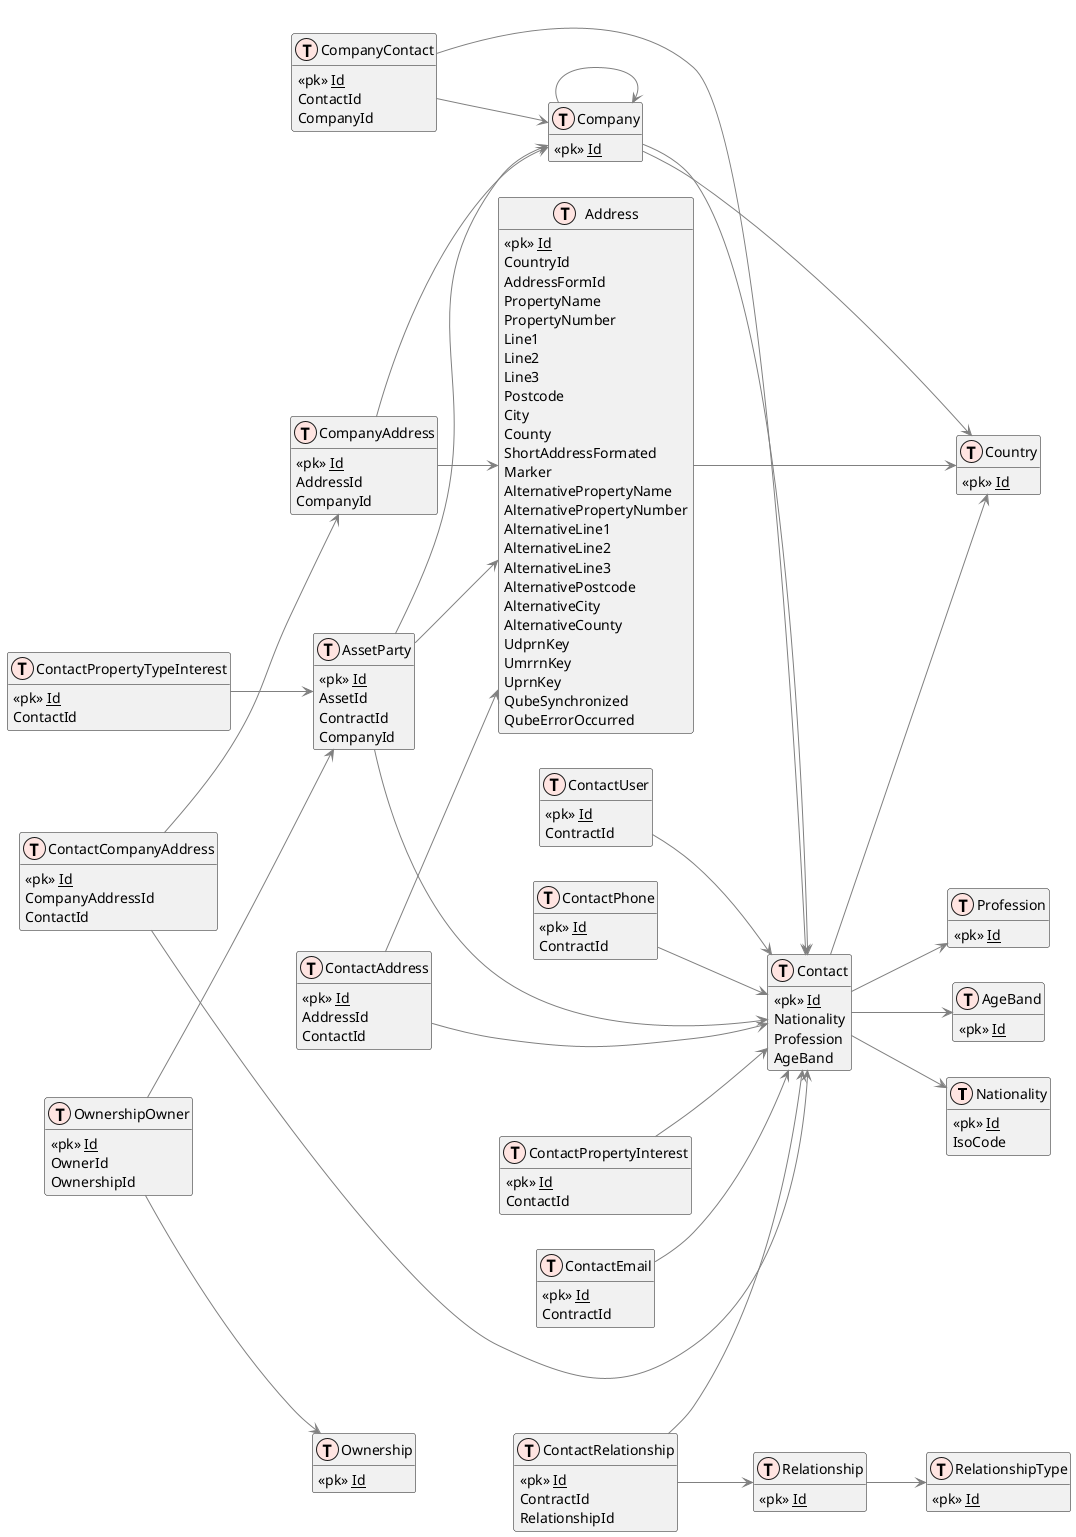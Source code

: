 @startuml ContactDb

left to right direction

!define table(x) class x << (T,mistyrose) >>   
!define view(x) class x << (V,lightblue) >>   
!define table(x) class x << (T,mistyrose) >>  
!define tr(x) class x << (R,red) >>  
!define tf(x) class x << (F,darkorange) >>   
!define af(x) class x << (F,white) >>   
!define fn(x) class x << (F,plum) >>   
!define fs(x) class x << (F,tan) >>   
!define ft(x) class x << (F,wheat) >>   
!define if(x) class x << (F,gaisboro) >>   
!define p(x) class x << (P,indianred) >>   
!define pc(x) class x << (P,lemonshiffon) >>   
!define x(x) class x << (P,linen) >>     
!define primary_key(x) <<pk>> <u>x</u>
!define foreign_key(x) <<fk>> <b>x</b>
!define link( k, y) k }--||  y
hide methods   
hide stereotypes  
skinparam classarrowcolor gray  

table(Nationality)
{
    primary_key(Id)
    IsoCode
}

table(Profession)
{
    primary_key(Id)
}

table(AgeBand)  
{
    primary_key(Id)
}

table(Contact)
{
    primary_key(Id)
    Nationality
    Profession
    AgeBand
}

table(Company)
{
    primary_key(Id)
}

table(Country)
{
    primary_key(Id)
}

table(CompanyContact)
{
    primary_key(Id)
    ContactId
    CompanyId
}

table(Address)
{
    primary_key(Id)
    CountryId
    AddressFormId
    PropertyName
    PropertyNumber
    Line1
    Line2
    Line3
    Postcode
    City
    County
    ShortAddressFormated
    Marker
    AlternativePropertyName
    AlternativePropertyNumber
    AlternativeLine1
    AlternativeLine2
    AlternativeLine3
    AlternativePostcode
    AlternativeCity
    AlternativeCounty
    UdprnKey
    UmrrnKey
    UprnKey
    QubeSynchronized
    QubeErrorOccurred
}

table(CompanyAddress)
{
    primary_key(Id)
    AddressId
    CompanyId
}

table(ContactCompanyAddress)
{
    primary_key(Id)
    CompanyAddressId
    ContactId
}

table(ContactAddress)
{
    primary_key(Id)
    AddressId
    ContactId
}

table(ContactPropertyInterest)
{
    primary_key(Id)
    ContactId
}

table(ContactPropertyTypeInterest)
{
    primary_key(Id)
    ContactId
}

table(AssetParty)
{
    primary_key(Id)
    AssetId
    ContractId
    CompanyId
}

table(OwnershipOwner)
{
    primary_key(Id)
    OwnerId
    OwnershipId
}

table(Ownership)
{
    primary_key(Id)
}

table(RelationshipType)
{
    primary_key(Id)
}
table(Relationship)
{
    primary_key(Id)
}
table(ContactRelationship)
{
    primary_key(Id)
    ContractId
    RelationshipId
}

table(ContactEmail)
{
    primary_key(Id)
    ContractId
}

table(ContactUser)
{
    primary_key(Id)
    ContractId
}

table(ContactPhone)
{
    primary_key(Id)
    ContractId
}

Contact --> Nationality
Contact --> Profession
Contact --> AgeBand
Contact --> Country
CompanyContact --> Contact
CompanyContact --> Company
Company --> Company
Company --> Contact
Company --> Country
Address --> Country
CompanyAddress --> Address
CompanyAddress --> Company
ContactCompanyAddress --> Contact
ContactCompanyAddress --> CompanyAddress
ContactAddress -->  Contact
ContactAddress --> Address
ContactPropertyTypeInterest --> AssetParty
ContactPropertyInterest --> Contact
AssetParty --> Contact
AssetParty --> Company
AssetParty --> Address
OwnershipOwner --> Ownership
OwnershipOwner --> AssetParty
Relationship --> RelationshipType
ContactRelationship --> Relationship
ContactRelationship --> Contact
ContactEmail --> Contact
ContactUser --> Contact
ContactPhone --> Contact


@enduml